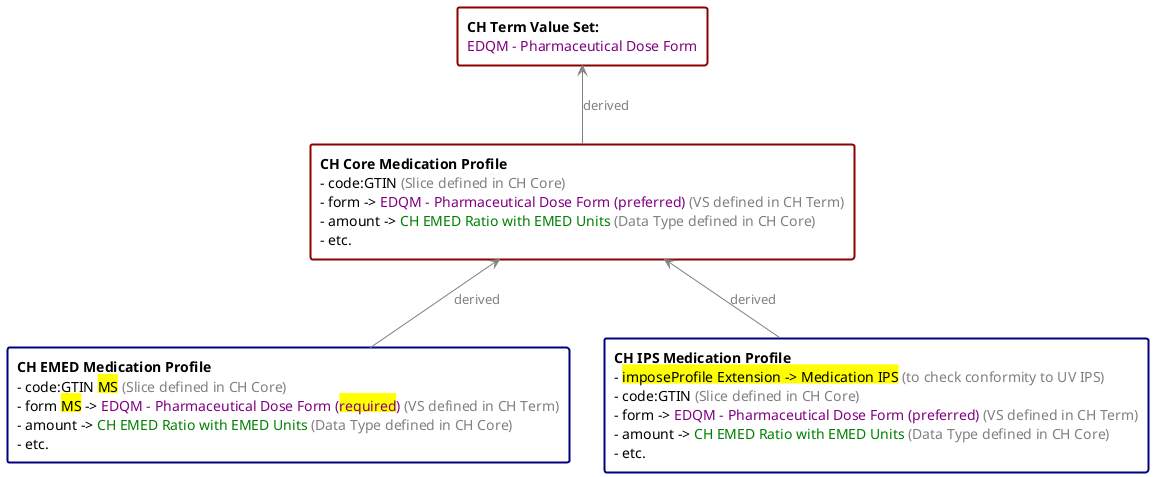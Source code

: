 @startuml

skinparam componentStyle rectangle
skinparam defaultTextAlignment left


component "**CH Term Value Set:**\n<color:purple>EDQM - Pharmaceutical Dose Form</color>" as term #white;line:darkred;line.bold
component "**CH Core Medication Profile**\n- code:GTIN <color:grey>(Slice defined in CH Core)</color>\n- form -> <color:purple>EDQM - Pharmaceutical Dose Form (preferred)</color> <color:grey>(VS defined in CH Term)</color>\n- amount -> <color:green>CH EMED Ratio with EMED Units</color> <color:grey>(Data Type defined in CH Core)</color>\n- etc." as core #white;line:darkred;line.bold
component "**CH EMED Medication Profile**\n- code:GTIN <back:yellow>MS</back> <color:grey>(Slice defined in CH Core)</color>\n- form <back:yellow>MS</back> -> <color:purple>EDQM - Pharmaceutical Dose Form (<back:yellow>required</back>)</color> <color:grey>(VS defined in CH Term)</color>\n- amount -> <color:green>CH EMED Ratio with EMED Units</color> <color:grey>(Data Type defined in CH Core)</color>\n- etc." as emed #white;line:navy;line.bold
component "**CH IPS Medication Profile**\n- <back:yellow>imposeProfile Extension -> Medication IPS</back> <color:grey>(to check conformity to UV IPS)</color>\n- code:GTIN <color:grey>(Slice defined in CH Core)</color>\n- form -> <color:purple>EDQM - Pharmaceutical Dose Form (preferred)</color> <color:grey>(VS defined in CH Term)</color>\n- amount -> <color:green>CH EMED Ratio with EMED Units</color> <color:grey>(Data Type defined in CH Core)</color>\n- etc." as ips #white;line:navy;line.bold


term <-- core #grey : <color:grey>derived</color>
core <-- emed #grey : <color:grey>derived</color>
core <-- ips #grey : <color:grey>derived</color>

@enduml

